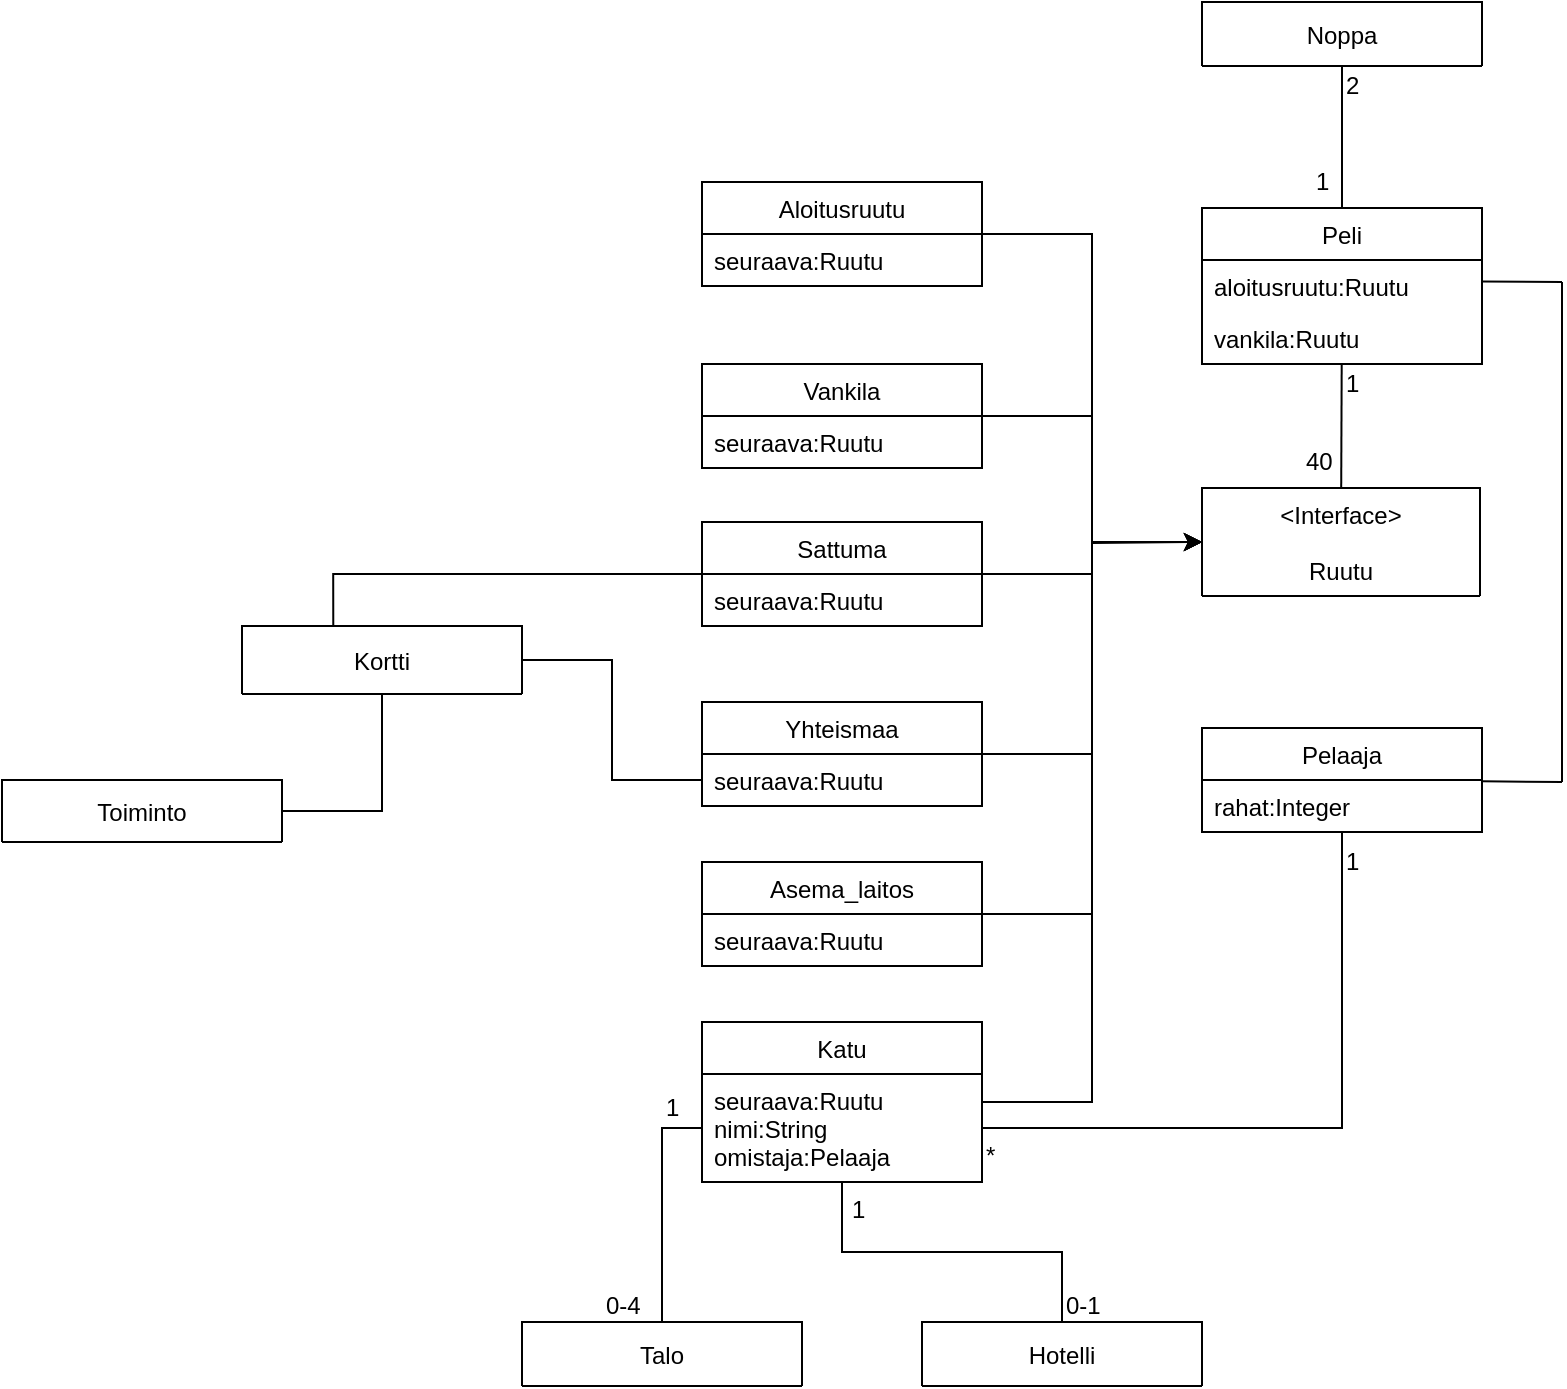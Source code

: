 <mxfile version="10.5.9" type="device"><diagram id="5GvLR0XURMa8GSzSnlqk" name="Page-1"><mxGraphModel dx="1562" dy="1010" grid="1" gridSize="10" guides="1" tooltips="1" connect="1" arrows="1" fold="1" page="1" pageScale="1" pageWidth="827" pageHeight="1169" math="0" shadow="0"><root><mxCell id="0"/><mxCell id="1" parent="0"/><mxCell id="oIvKqJ0dHJ6x4Zyuj31x-1" value="Peli" style="swimlane;fontStyle=0;childLayout=stackLayout;horizontal=1;startSize=26;fillColor=none;horizontalStack=0;resizeParent=1;resizeParentMax=0;resizeLast=0;collapsible=1;marginBottom=0;" vertex="1" parent="1"><mxGeometry x="630" y="243" width="140" height="78" as="geometry"/></mxCell><mxCell id="oIvKqJ0dHJ6x4Zyuj31x-2" value="aloitusruutu:Ruutu" style="text;strokeColor=none;fillColor=none;align=left;verticalAlign=top;spacingLeft=4;spacingRight=4;overflow=hidden;rotatable=0;points=[[0,0.5],[1,0.5]];portConstraint=eastwest;" vertex="1" parent="oIvKqJ0dHJ6x4Zyuj31x-1"><mxGeometry y="26" width="140" height="26" as="geometry"/></mxCell><mxCell id="oIvKqJ0dHJ6x4Zyuj31x-3" value="vankila:Ruutu" style="text;strokeColor=none;fillColor=none;align=left;verticalAlign=top;spacingLeft=4;spacingRight=4;overflow=hidden;rotatable=0;points=[[0,0.5],[1,0.5]];portConstraint=eastwest;" vertex="1" parent="oIvKqJ0dHJ6x4Zyuj31x-1"><mxGeometry y="52" width="140" height="26" as="geometry"/></mxCell><mxCell id="oIvKqJ0dHJ6x4Zyuj31x-87" style="edgeStyle=orthogonalEdgeStyle;rounded=0;orthogonalLoop=1;jettySize=auto;html=1;exitX=0.5;exitY=1;exitDx=0;exitDy=0;endArrow=none;endFill=0;" edge="1" parent="1" source="oIvKqJ0dHJ6x4Zyuj31x-5" target="oIvKqJ0dHJ6x4Zyuj31x-39"><mxGeometry relative="1" as="geometry"/></mxCell><mxCell id="oIvKqJ0dHJ6x4Zyuj31x-5" value="Pelaaja" style="swimlane;fontStyle=0;childLayout=stackLayout;horizontal=1;startSize=26;fillColor=none;horizontalStack=0;resizeParent=1;resizeParentMax=0;resizeLast=0;collapsible=1;marginBottom=0;" vertex="1" parent="1"><mxGeometry x="630" y="503" width="140" height="52" as="geometry"/></mxCell><mxCell id="oIvKqJ0dHJ6x4Zyuj31x-6" value="rahat:Integer" style="text;strokeColor=none;fillColor=none;align=left;verticalAlign=top;spacingLeft=4;spacingRight=4;overflow=hidden;rotatable=0;points=[[0,0.5],[1,0.5]];portConstraint=eastwest;" vertex="1" parent="oIvKqJ0dHJ6x4Zyuj31x-5"><mxGeometry y="26" width="140" height="26" as="geometry"/></mxCell><mxCell id="oIvKqJ0dHJ6x4Zyuj31x-9" value="&lt;Interface&gt;&#xA;&#xA;Ruutu" style="swimlane;fontStyle=0;childLayout=stackLayout;horizontal=1;startSize=64;fillColor=none;horizontalStack=0;resizeParent=1;resizeParentMax=0;resizeLast=0;collapsible=1;marginBottom=0;" vertex="1" parent="1"><mxGeometry x="630" y="383" width="139" height="54" as="geometry"/></mxCell><mxCell id="oIvKqJ0dHJ6x4Zyuj31x-48" style="edgeStyle=orthogonalEdgeStyle;rounded=0;orthogonalLoop=1;jettySize=auto;html=1;exitX=1;exitY=0.5;exitDx=0;exitDy=0;entryX=0;entryY=0.5;entryDx=0;entryDy=0;" edge="1" parent="1" source="oIvKqJ0dHJ6x4Zyuj31x-17" target="oIvKqJ0dHJ6x4Zyuj31x-9"><mxGeometry relative="1" as="geometry"/></mxCell><mxCell id="oIvKqJ0dHJ6x4Zyuj31x-17" value="Aloitusruutu" style="swimlane;fontStyle=0;childLayout=stackLayout;horizontal=1;startSize=26;fillColor=none;horizontalStack=0;resizeParent=1;resizeParentMax=0;resizeLast=0;collapsible=1;marginBottom=0;" vertex="1" parent="1"><mxGeometry x="380" y="230" width="140" height="52" as="geometry"/></mxCell><mxCell id="oIvKqJ0dHJ6x4Zyuj31x-18" value="seuraava:Ruutu" style="text;strokeColor=none;fillColor=none;align=left;verticalAlign=top;spacingLeft=4;spacingRight=4;overflow=hidden;rotatable=0;points=[[0,0.5],[1,0.5]];portConstraint=eastwest;" vertex="1" parent="oIvKqJ0dHJ6x4Zyuj31x-17"><mxGeometry y="26" width="140" height="26" as="geometry"/></mxCell><mxCell id="oIvKqJ0dHJ6x4Zyuj31x-49" style="edgeStyle=orthogonalEdgeStyle;rounded=0;orthogonalLoop=1;jettySize=auto;html=1;exitX=1;exitY=0.5;exitDx=0;exitDy=0;entryX=0;entryY=0.5;entryDx=0;entryDy=0;" edge="1" parent="1" source="oIvKqJ0dHJ6x4Zyuj31x-30" target="oIvKqJ0dHJ6x4Zyuj31x-9"><mxGeometry relative="1" as="geometry"/></mxCell><mxCell id="oIvKqJ0dHJ6x4Zyuj31x-30" value="Vankila" style="swimlane;fontStyle=0;childLayout=stackLayout;horizontal=1;startSize=26;fillColor=none;horizontalStack=0;resizeParent=1;resizeParentMax=0;resizeLast=0;collapsible=1;marginBottom=0;" vertex="1" parent="1"><mxGeometry x="380" y="321" width="140" height="52" as="geometry"/></mxCell><mxCell id="oIvKqJ0dHJ6x4Zyuj31x-31" value="seuraava:Ruutu" style="text;strokeColor=none;fillColor=none;align=left;verticalAlign=top;spacingLeft=4;spacingRight=4;overflow=hidden;rotatable=0;points=[[0,0.5],[1,0.5]];portConstraint=eastwest;" vertex="1" parent="oIvKqJ0dHJ6x4Zyuj31x-30"><mxGeometry y="26" width="140" height="26" as="geometry"/></mxCell><mxCell id="oIvKqJ0dHJ6x4Zyuj31x-50" style="edgeStyle=orthogonalEdgeStyle;rounded=0;orthogonalLoop=1;jettySize=auto;html=1;exitX=1;exitY=0.5;exitDx=0;exitDy=0;" edge="1" parent="1" source="oIvKqJ0dHJ6x4Zyuj31x-32"><mxGeometry relative="1" as="geometry"><mxPoint x="630" y="410" as="targetPoint"/></mxGeometry></mxCell><mxCell id="oIvKqJ0dHJ6x4Zyuj31x-91" style="edgeStyle=orthogonalEdgeStyle;rounded=0;orthogonalLoop=1;jettySize=auto;html=1;exitX=0;exitY=0.5;exitDx=0;exitDy=0;entryX=0.326;entryY=-0.012;entryDx=0;entryDy=0;entryPerimeter=0;endArrow=none;endFill=0;" edge="1" parent="1" source="oIvKqJ0dHJ6x4Zyuj31x-32" target="oIvKqJ0dHJ6x4Zyuj31x-58"><mxGeometry relative="1" as="geometry"/></mxCell><mxCell id="oIvKqJ0dHJ6x4Zyuj31x-32" value="Sattuma" style="swimlane;fontStyle=0;childLayout=stackLayout;horizontal=1;startSize=26;fillColor=none;horizontalStack=0;resizeParent=1;resizeParentMax=0;resizeLast=0;collapsible=1;marginBottom=0;" vertex="1" parent="1"><mxGeometry x="380" y="400" width="140" height="52" as="geometry"/></mxCell><mxCell id="oIvKqJ0dHJ6x4Zyuj31x-33" value="seuraava:Ruutu" style="text;strokeColor=none;fillColor=none;align=left;verticalAlign=top;spacingLeft=4;spacingRight=4;overflow=hidden;rotatable=0;points=[[0,0.5],[1,0.5]];portConstraint=eastwest;" vertex="1" parent="oIvKqJ0dHJ6x4Zyuj31x-32"><mxGeometry y="26" width="140" height="26" as="geometry"/></mxCell><mxCell id="oIvKqJ0dHJ6x4Zyuj31x-51" style="edgeStyle=orthogonalEdgeStyle;rounded=0;orthogonalLoop=1;jettySize=auto;html=1;exitX=1;exitY=0.5;exitDx=0;exitDy=0;entryX=0;entryY=0.5;entryDx=0;entryDy=0;" edge="1" parent="1" source="oIvKqJ0dHJ6x4Zyuj31x-34" target="oIvKqJ0dHJ6x4Zyuj31x-9"><mxGeometry relative="1" as="geometry"/></mxCell><mxCell id="oIvKqJ0dHJ6x4Zyuj31x-34" value="Yhteismaa" style="swimlane;fontStyle=0;childLayout=stackLayout;horizontal=1;startSize=26;fillColor=none;horizontalStack=0;resizeParent=1;resizeParentMax=0;resizeLast=0;collapsible=1;marginBottom=0;" vertex="1" parent="1"><mxGeometry x="380" y="490" width="140" height="52" as="geometry"/></mxCell><mxCell id="oIvKqJ0dHJ6x4Zyuj31x-35" value="seuraava:Ruutu" style="text;strokeColor=none;fillColor=none;align=left;verticalAlign=top;spacingLeft=4;spacingRight=4;overflow=hidden;rotatable=0;points=[[0,0.5],[1,0.5]];portConstraint=eastwest;" vertex="1" parent="oIvKqJ0dHJ6x4Zyuj31x-34"><mxGeometry y="26" width="140" height="26" as="geometry"/></mxCell><mxCell id="oIvKqJ0dHJ6x4Zyuj31x-52" style="edgeStyle=orthogonalEdgeStyle;rounded=0;orthogonalLoop=1;jettySize=auto;html=1;exitX=1;exitY=0.5;exitDx=0;exitDy=0;entryX=0;entryY=0.5;entryDx=0;entryDy=0;" edge="1" parent="1" source="oIvKqJ0dHJ6x4Zyuj31x-36" target="oIvKqJ0dHJ6x4Zyuj31x-9"><mxGeometry relative="1" as="geometry"/></mxCell><mxCell id="oIvKqJ0dHJ6x4Zyuj31x-36" value="Asema_laitos" style="swimlane;fontStyle=0;childLayout=stackLayout;horizontal=1;startSize=26;fillColor=none;horizontalStack=0;resizeParent=1;resizeParentMax=0;resizeLast=0;collapsible=1;marginBottom=0;" vertex="1" parent="1"><mxGeometry x="380" y="570" width="140" height="52" as="geometry"/></mxCell><mxCell id="oIvKqJ0dHJ6x4Zyuj31x-37" value="seuraava:Ruutu" style="text;strokeColor=none;fillColor=none;align=left;verticalAlign=top;spacingLeft=4;spacingRight=4;overflow=hidden;rotatable=0;points=[[0,0.5],[1,0.5]];portConstraint=eastwest;" vertex="1" parent="oIvKqJ0dHJ6x4Zyuj31x-36"><mxGeometry y="26" width="140" height="26" as="geometry"/></mxCell><mxCell id="oIvKqJ0dHJ6x4Zyuj31x-53" style="edgeStyle=orthogonalEdgeStyle;rounded=0;orthogonalLoop=1;jettySize=auto;html=1;exitX=1;exitY=0.5;exitDx=0;exitDy=0;entryX=0;entryY=0.5;entryDx=0;entryDy=0;endArrow=none;endFill=0;" edge="1" parent="1" source="oIvKqJ0dHJ6x4Zyuj31x-38" target="oIvKqJ0dHJ6x4Zyuj31x-9"><mxGeometry relative="1" as="geometry"/></mxCell><mxCell id="oIvKqJ0dHJ6x4Zyuj31x-38" value="Katu" style="swimlane;fontStyle=0;childLayout=stackLayout;horizontal=1;startSize=26;fillColor=none;horizontalStack=0;resizeParent=1;resizeParentMax=0;resizeLast=0;collapsible=1;marginBottom=0;" vertex="1" parent="1"><mxGeometry x="380" y="650" width="140" height="80" as="geometry"/></mxCell><mxCell id="oIvKqJ0dHJ6x4Zyuj31x-39" value="seuraava:Ruutu&#xA;nimi:String&#xA;omistaja:Pelaaja&#xA;&#xA;" style="text;strokeColor=none;fillColor=none;align=left;verticalAlign=top;spacingLeft=4;spacingRight=4;overflow=hidden;rotatable=0;points=[[0,0.5],[1,0.5]];portConstraint=eastwest;" vertex="1" parent="oIvKqJ0dHJ6x4Zyuj31x-38"><mxGeometry y="26" width="140" height="54" as="geometry"/></mxCell><mxCell id="oIvKqJ0dHJ6x4Zyuj31x-58" value="Kortti" style="swimlane;fontStyle=0;childLayout=stackLayout;horizontal=1;startSize=52;fillColor=none;horizontalStack=0;resizeParent=1;resizeParentMax=0;resizeLast=0;collapsible=1;marginBottom=0;" vertex="1" parent="1"><mxGeometry x="150" y="452" width="140" height="34" as="geometry"/></mxCell><mxCell id="oIvKqJ0dHJ6x4Zyuj31x-92" style="edgeStyle=orthogonalEdgeStyle;rounded=0;orthogonalLoop=1;jettySize=auto;html=1;exitX=1;exitY=0.5;exitDx=0;exitDy=0;endArrow=none;endFill=0;" edge="1" parent="1" source="oIvKqJ0dHJ6x4Zyuj31x-62" target="oIvKqJ0dHJ6x4Zyuj31x-58"><mxGeometry relative="1" as="geometry"/></mxCell><mxCell id="oIvKqJ0dHJ6x4Zyuj31x-62" value="Toiminto" style="swimlane;fontStyle=0;childLayout=stackLayout;horizontal=1;startSize=52;fillColor=none;horizontalStack=0;resizeParent=1;resizeParentMax=0;resizeLast=0;collapsible=1;marginBottom=0;" vertex="1" parent="1"><mxGeometry x="30" y="529" width="140" height="31" as="geometry"/></mxCell><mxCell id="oIvKqJ0dHJ6x4Zyuj31x-88" style="edgeStyle=orthogonalEdgeStyle;rounded=0;orthogonalLoop=1;jettySize=auto;html=1;exitX=0.5;exitY=0;exitDx=0;exitDy=0;endArrow=none;endFill=0;" edge="1" parent="1" source="oIvKqJ0dHJ6x4Zyuj31x-68" target="oIvKqJ0dHJ6x4Zyuj31x-39"><mxGeometry relative="1" as="geometry"/></mxCell><mxCell id="oIvKqJ0dHJ6x4Zyuj31x-68" value="Talo" style="swimlane;fontStyle=0;childLayout=stackLayout;horizontal=1;startSize=52;fillColor=none;horizontalStack=0;resizeParent=1;resizeParentMax=0;resizeLast=0;collapsible=1;marginBottom=0;" vertex="1" parent="1"><mxGeometry x="290" y="800" width="140" height="32" as="geometry"/></mxCell><mxCell id="oIvKqJ0dHJ6x4Zyuj31x-89" style="edgeStyle=orthogonalEdgeStyle;rounded=0;orthogonalLoop=1;jettySize=auto;html=1;exitX=0.5;exitY=0;exitDx=0;exitDy=0;endArrow=none;endFill=0;" edge="1" parent="1" source="oIvKqJ0dHJ6x4Zyuj31x-72" target="oIvKqJ0dHJ6x4Zyuj31x-38"><mxGeometry relative="1" as="geometry"/></mxCell><mxCell id="oIvKqJ0dHJ6x4Zyuj31x-72" value="Hotelli" style="swimlane;fontStyle=0;childLayout=stackLayout;horizontal=1;startSize=52;fillColor=none;horizontalStack=0;resizeParent=1;resizeParentMax=0;resizeLast=0;collapsible=1;marginBottom=0;" vertex="1" parent="1"><mxGeometry x="490" y="800" width="140" height="32" as="geometry"/></mxCell><mxCell id="oIvKqJ0dHJ6x4Zyuj31x-80" value="" style="endArrow=none;html=1;" edge="1" parent="1" source="oIvKqJ0dHJ6x4Zyuj31x-9" target="oIvKqJ0dHJ6x4Zyuj31x-1"><mxGeometry width="50" height="50" relative="1" as="geometry"><mxPoint x="780" y="400" as="sourcePoint"/><mxPoint x="830" y="350" as="targetPoint"/></mxGeometry></mxCell><mxCell id="oIvKqJ0dHJ6x4Zyuj31x-81" value="" style="endArrow=none;html=1;entryX=0.999;entryY=0.415;entryDx=0;entryDy=0;entryPerimeter=0;" edge="1" parent="1" target="oIvKqJ0dHJ6x4Zyuj31x-2"><mxGeometry width="50" height="50" relative="1" as="geometry"><mxPoint x="810" y="280" as="sourcePoint"/><mxPoint x="840" y="300" as="targetPoint"/><Array as="points"/></mxGeometry></mxCell><mxCell id="oIvKqJ0dHJ6x4Zyuj31x-82" value="" style="endArrow=none;html=1;" edge="1" parent="1"><mxGeometry width="50" height="50" relative="1" as="geometry"><mxPoint x="810" y="530" as="sourcePoint"/><mxPoint x="810" y="280" as="targetPoint"/></mxGeometry></mxCell><mxCell id="oIvKqJ0dHJ6x4Zyuj31x-83" value="" style="endArrow=none;html=1;" edge="1" parent="1" source="oIvKqJ0dHJ6x4Zyuj31x-5"><mxGeometry width="50" height="50" relative="1" as="geometry"><mxPoint x="760" y="640" as="sourcePoint"/><mxPoint x="810" y="530" as="targetPoint"/></mxGeometry></mxCell><mxCell id="oIvKqJ0dHJ6x4Zyuj31x-90" style="edgeStyle=orthogonalEdgeStyle;rounded=0;orthogonalLoop=1;jettySize=auto;html=1;exitX=0;exitY=0.5;exitDx=0;exitDy=0;entryX=1;entryY=0.5;entryDx=0;entryDy=0;endArrow=none;endFill=0;" edge="1" parent="1" source="oIvKqJ0dHJ6x4Zyuj31x-35" target="oIvKqJ0dHJ6x4Zyuj31x-58"><mxGeometry relative="1" as="geometry"/></mxCell><mxCell id="oIvKqJ0dHJ6x4Zyuj31x-97" style="edgeStyle=orthogonalEdgeStyle;rounded=0;orthogonalLoop=1;jettySize=auto;html=1;exitX=0.5;exitY=1;exitDx=0;exitDy=0;entryX=0.5;entryY=0;entryDx=0;entryDy=0;endArrow=none;endFill=0;" edge="1" parent="1" source="oIvKqJ0dHJ6x4Zyuj31x-93" target="oIvKqJ0dHJ6x4Zyuj31x-1"><mxGeometry relative="1" as="geometry"/></mxCell><mxCell id="oIvKqJ0dHJ6x4Zyuj31x-93" value="Noppa" style="swimlane;fontStyle=0;childLayout=stackLayout;horizontal=1;startSize=52;fillColor=none;horizontalStack=0;resizeParent=1;resizeParentMax=0;resizeLast=0;collapsible=1;marginBottom=0;" vertex="1" parent="1"><mxGeometry x="630" y="140" width="140" height="32" as="geometry"/></mxCell><mxCell id="oIvKqJ0dHJ6x4Zyuj31x-98" value="&lt;div&gt;1&lt;/div&gt;&lt;div&gt;&lt;br&gt;&lt;/div&gt;" style="text;html=1;resizable=0;points=[];autosize=1;align=left;verticalAlign=top;spacingTop=-4;" vertex="1" parent="1"><mxGeometry x="699.5" y="321" width="20" height="30" as="geometry"/></mxCell><mxCell id="oIvKqJ0dHJ6x4Zyuj31x-101" value="&lt;div&gt;40&lt;/div&gt;&lt;div&gt;&lt;br&gt;&lt;/div&gt;" style="text;html=1;resizable=0;points=[];autosize=1;align=left;verticalAlign=top;spacingTop=-4;" vertex="1" parent="1"><mxGeometry x="679.5" y="360" width="30" height="30" as="geometry"/></mxCell><mxCell id="oIvKqJ0dHJ6x4Zyuj31x-103" value="1" style="text;html=1;resizable=0;points=[];autosize=1;align=left;verticalAlign=top;spacingTop=-4;" vertex="1" parent="1"><mxGeometry x="700" y="560" width="20" height="20" as="geometry"/></mxCell><mxCell id="oIvKqJ0dHJ6x4Zyuj31x-104" value="&lt;div&gt;*&lt;/div&gt;&lt;div&gt;&lt;br&gt;&lt;/div&gt;" style="text;html=1;resizable=0;points=[];autosize=1;align=left;verticalAlign=top;spacingTop=-4;" vertex="1" parent="1"><mxGeometry x="520" y="707" width="20" height="30" as="geometry"/></mxCell><mxCell id="oIvKqJ0dHJ6x4Zyuj31x-105" value="1" style="text;html=1;resizable=0;points=[];autosize=1;align=left;verticalAlign=top;spacingTop=-4;" vertex="1" parent="1"><mxGeometry x="360" y="683" width="20" height="20" as="geometry"/></mxCell><mxCell id="oIvKqJ0dHJ6x4Zyuj31x-106" value="&lt;div&gt;0-4&lt;/div&gt;&lt;div&gt;&lt;br&gt;&lt;/div&gt;" style="text;html=1;resizable=0;points=[];autosize=1;align=left;verticalAlign=top;spacingTop=-4;" vertex="1" parent="1"><mxGeometry x="330" y="782" width="30" height="30" as="geometry"/></mxCell><mxCell id="oIvKqJ0dHJ6x4Zyuj31x-107" value="1" style="text;html=1;resizable=0;points=[];autosize=1;align=left;verticalAlign=top;spacingTop=-4;" vertex="1" parent="1"><mxGeometry x="453" y="734" width="20" height="20" as="geometry"/></mxCell><mxCell id="oIvKqJ0dHJ6x4Zyuj31x-108" value="0-1" style="text;html=1;resizable=0;points=[];autosize=1;align=left;verticalAlign=top;spacingTop=-4;" vertex="1" parent="1"><mxGeometry x="560" y="782" width="30" height="20" as="geometry"/></mxCell><mxCell id="oIvKqJ0dHJ6x4Zyuj31x-109" value="2" style="text;html=1;resizable=0;points=[];autosize=1;align=left;verticalAlign=top;spacingTop=-4;" vertex="1" parent="1"><mxGeometry x="700" y="172" width="20" height="20" as="geometry"/></mxCell><mxCell id="oIvKqJ0dHJ6x4Zyuj31x-110" value="1" style="text;html=1;resizable=0;points=[];autosize=1;align=left;verticalAlign=top;spacingTop=-4;" vertex="1" parent="1"><mxGeometry x="684.5" y="220" width="20" height="20" as="geometry"/></mxCell></root></mxGraphModel></diagram></mxfile>